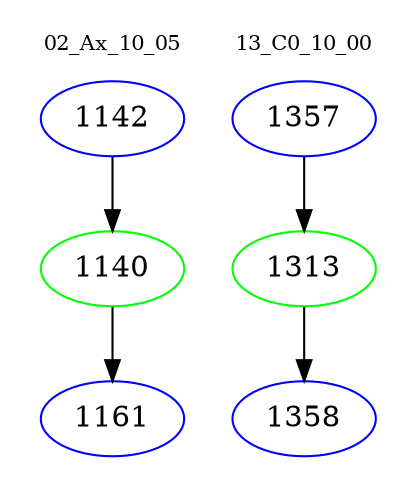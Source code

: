 digraph{
subgraph cluster_0 {
color = white
label = "02_Ax_10_05";
fontsize=10;
T0_1142 [label="1142", color="blue"]
T0_1142 -> T0_1140 [color="black"]
T0_1140 [label="1140", color="green"]
T0_1140 -> T0_1161 [color="black"]
T0_1161 [label="1161", color="blue"]
}
subgraph cluster_1 {
color = white
label = "13_C0_10_00";
fontsize=10;
T1_1357 [label="1357", color="blue"]
T1_1357 -> T1_1313 [color="black"]
T1_1313 [label="1313", color="green"]
T1_1313 -> T1_1358 [color="black"]
T1_1358 [label="1358", color="blue"]
}
}
